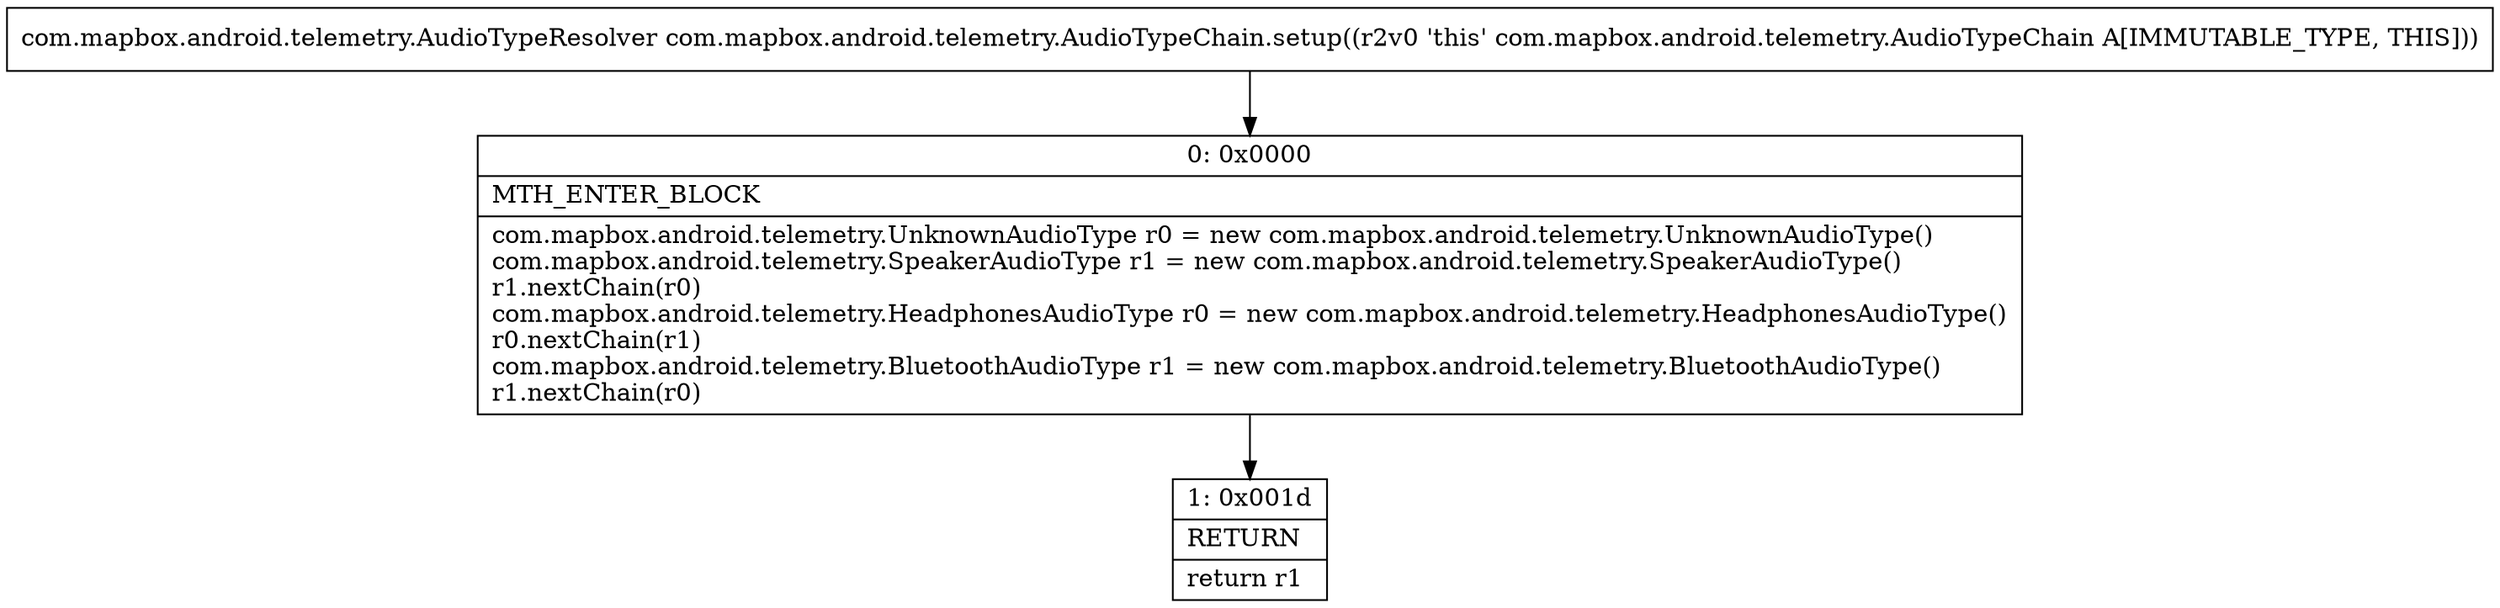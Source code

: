 digraph "CFG forcom.mapbox.android.telemetry.AudioTypeChain.setup()Lcom\/mapbox\/android\/telemetry\/AudioTypeResolver;" {
Node_0 [shape=record,label="{0\:\ 0x0000|MTH_ENTER_BLOCK\l|com.mapbox.android.telemetry.UnknownAudioType r0 = new com.mapbox.android.telemetry.UnknownAudioType()\lcom.mapbox.android.telemetry.SpeakerAudioType r1 = new com.mapbox.android.telemetry.SpeakerAudioType()\lr1.nextChain(r0)\lcom.mapbox.android.telemetry.HeadphonesAudioType r0 = new com.mapbox.android.telemetry.HeadphonesAudioType()\lr0.nextChain(r1)\lcom.mapbox.android.telemetry.BluetoothAudioType r1 = new com.mapbox.android.telemetry.BluetoothAudioType()\lr1.nextChain(r0)\l}"];
Node_1 [shape=record,label="{1\:\ 0x001d|RETURN\l|return r1\l}"];
MethodNode[shape=record,label="{com.mapbox.android.telemetry.AudioTypeResolver com.mapbox.android.telemetry.AudioTypeChain.setup((r2v0 'this' com.mapbox.android.telemetry.AudioTypeChain A[IMMUTABLE_TYPE, THIS])) }"];
MethodNode -> Node_0;
Node_0 -> Node_1;
}

